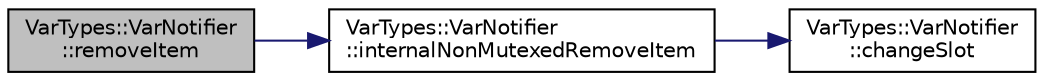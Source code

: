 digraph "VarTypes::VarNotifier::removeItem"
{
 // INTERACTIVE_SVG=YES
  edge [fontname="Helvetica",fontsize="10",labelfontname="Helvetica",labelfontsize="10"];
  node [fontname="Helvetica",fontsize="10",shape=record];
  rankdir="LR";
  Node1 [label="VarTypes::VarNotifier\l::removeItem",height=0.2,width=0.4,color="black", fillcolor="grey75", style="filled", fontcolor="black"];
  Node1 -> Node2 [color="midnightblue",fontsize="10",style="solid",fontname="Helvetica"];
  Node2 [label="VarTypes::VarNotifier\l::internalNonMutexedRemoveItem",height=0.2,width=0.4,color="black", fillcolor="white", style="filled",URL="$d6/d76/class_var_types_1_1_var_notifier.html#a538f80875409859b43753cae50cccc75"];
  Node2 -> Node3 [color="midnightblue",fontsize="10",style="solid",fontname="Helvetica"];
  Node3 [label="VarTypes::VarNotifier\l::changeSlot",height=0.2,width=0.4,color="black", fillcolor="white", style="filled",URL="$d6/d76/class_var_types_1_1_var_notifier.html#adbd7a8ce14f161a0d918c407a8d3fbf8"];
}
